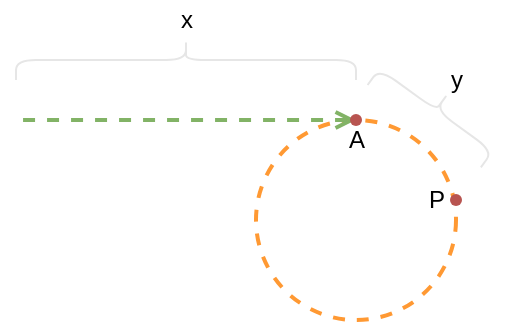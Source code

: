 <mxfile version="15.2.9" type="github">
  <diagram id="iYQ3iuQIOaiQyOAIRlhL" name="Page-1">
    <mxGraphModel dx="541" dy="355" grid="1" gridSize="10" guides="1" tooltips="1" connect="1" arrows="1" fold="1" page="1" pageScale="1" pageWidth="827" pageHeight="1169" math="0" shadow="0">
      <root>
        <mxCell id="0" />
        <mxCell id="1" parent="0" />
        <mxCell id="XUuw_Or5237Lbw4Zlgav-1" value="" style="ellipse;whiteSpace=wrap;html=1;aspect=fixed;dashed=1;fillColor=none;strokeColor=#FF9933;strokeWidth=2;" parent="1" vertex="1">
          <mxGeometry x="400" y="120" width="100" height="100" as="geometry" />
        </mxCell>
        <mxCell id="XUuw_Or5237Lbw4Zlgav-2" value="" style="endArrow=none;html=1;dashed=1;fillColor=#d5e8d4;strokeColor=#82b366;strokeWidth=2;targetPerimeterSpacing=9;startArrow=open;startFill=0;" parent="1" edge="1">
          <mxGeometry width="50" height="50" relative="1" as="geometry">
            <mxPoint x="450" y="120" as="sourcePoint" />
            <mxPoint x="280" y="120" as="targetPoint" />
          </mxGeometry>
        </mxCell>
        <mxCell id="XUuw_Or5237Lbw4Zlgav-3" value="" style="shape=waypoint;sketch=0;fillStyle=solid;size=6;pointerEvents=1;points=[];fillColor=#f8cecc;resizable=0;rotatable=0;perimeter=centerPerimeter;snapToPoint=1;strokeColor=#b85450;" parent="1" vertex="1">
          <mxGeometry x="480" y="140" width="40" height="40" as="geometry" />
        </mxCell>
        <mxCell id="XUuw_Or5237Lbw4Zlgav-4" value="" style="shape=waypoint;sketch=0;fillStyle=solid;size=6;pointerEvents=1;points=[];fillColor=#f8cecc;resizable=0;rotatable=0;perimeter=centerPerimeter;snapToPoint=1;strokeColor=#b85450;" parent="1" vertex="1">
          <mxGeometry x="430" y="100" width="40" height="40" as="geometry" />
        </mxCell>
        <mxCell id="XUuw_Or5237Lbw4Zlgav-5" value="P" style="text;html=1;resizable=0;autosize=1;align=center;verticalAlign=middle;points=[];fillColor=none;strokeColor=none;rounded=0;" parent="1" vertex="1">
          <mxGeometry x="480" y="150" width="20" height="20" as="geometry" />
        </mxCell>
        <mxCell id="XUuw_Or5237Lbw4Zlgav-6" value="A" style="text;html=1;resizable=0;autosize=1;align=center;verticalAlign=middle;points=[];fillColor=none;strokeColor=none;rounded=0;" parent="1" vertex="1">
          <mxGeometry x="440" y="120" width="20" height="20" as="geometry" />
        </mxCell>
        <mxCell id="UcCmhgu8jKrKr3_td4Et-1" value="" style="shape=curlyBracket;whiteSpace=wrap;html=1;rounded=1;flipH=1;rotation=-90;fillColor=none;strokeColor=#E6E6E6;fontColor=#333333;" vertex="1" parent="1">
          <mxGeometry x="355" y="5" width="20" height="170" as="geometry" />
        </mxCell>
        <mxCell id="UcCmhgu8jKrKr3_td4Et-2" value="" style="shape=curlyBracket;whiteSpace=wrap;html=1;rounded=1;rotation=126;strokeColor=#E6E6E6;" vertex="1" parent="1">
          <mxGeometry x="480" y="80" width="20" height="70" as="geometry" />
        </mxCell>
        <mxCell id="UcCmhgu8jKrKr3_td4Et-4" value="x" style="text;html=1;resizable=0;autosize=1;align=center;verticalAlign=middle;points=[];fillColor=none;strokeColor=none;rounded=0;" vertex="1" parent="1">
          <mxGeometry x="355" y="60" width="20" height="20" as="geometry" />
        </mxCell>
        <mxCell id="UcCmhgu8jKrKr3_td4Et-5" value="y" style="text;html=1;resizable=0;autosize=1;align=center;verticalAlign=middle;points=[];fillColor=none;strokeColor=none;rounded=0;" vertex="1" parent="1">
          <mxGeometry x="490" y="90" width="20" height="20" as="geometry" />
        </mxCell>
      </root>
    </mxGraphModel>
  </diagram>
</mxfile>
